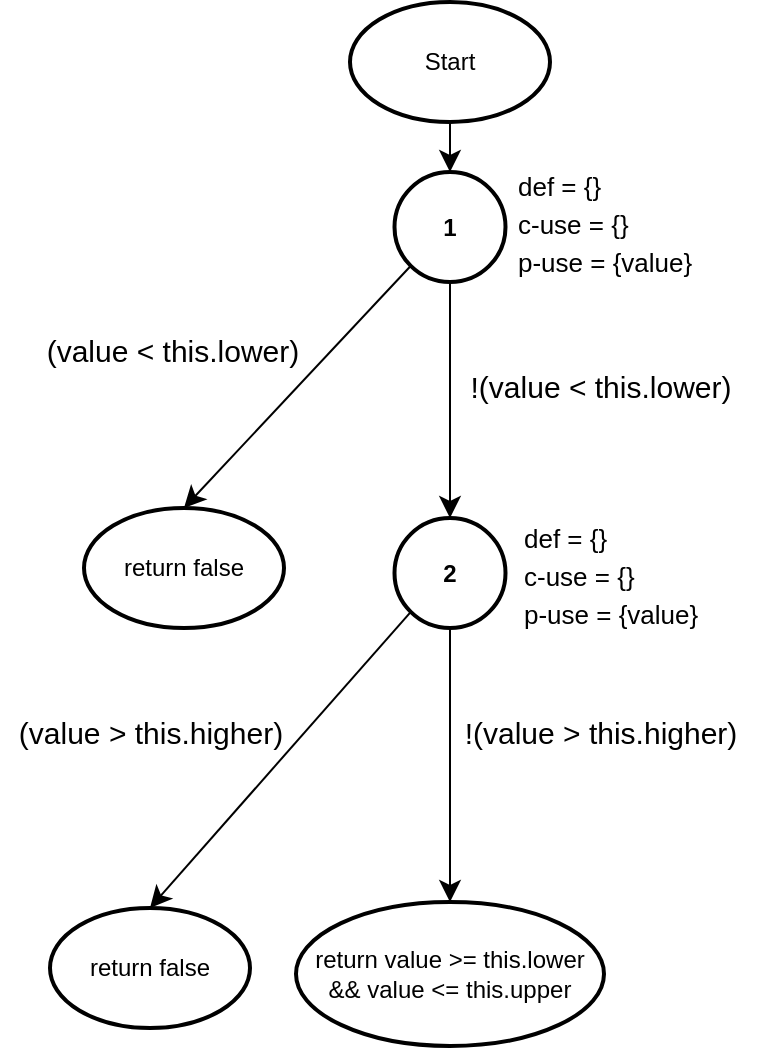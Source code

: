 <mxfile version="23.1.6" type="github">
  <diagram name="Page-1" id="jZ59-puYTv-ilOaDGK4a">
    <mxGraphModel dx="982" dy="1101" grid="0" gridSize="10" guides="1" tooltips="1" connect="1" arrows="1" fold="1" page="0" pageScale="1" pageWidth="850" pageHeight="1100" math="0" shadow="0">
      <root>
        <mxCell id="0" />
        <mxCell id="1" parent="0" />
        <mxCell id="mhdB47ONqchnbGhzyWpB-13" style="edgeStyle=none;curved=1;rounded=0;orthogonalLoop=1;jettySize=auto;html=1;exitX=0.5;exitY=1;exitDx=0;exitDy=0;exitPerimeter=0;fontSize=12;startSize=8;endSize=8;" edge="1" parent="1" source="mhdB47ONqchnbGhzyWpB-1" target="mhdB47ONqchnbGhzyWpB-8">
          <mxGeometry relative="1" as="geometry" />
        </mxCell>
        <mxCell id="mhdB47ONqchnbGhzyWpB-1" value="Start" style="strokeWidth=2;html=1;shape=mxgraph.flowchart.start_1;whiteSpace=wrap;" vertex="1" parent="1">
          <mxGeometry x="116" y="-28" width="100" height="60" as="geometry" />
        </mxCell>
        <mxCell id="mhdB47ONqchnbGhzyWpB-23" style="edgeStyle=none;curved=1;rounded=0;orthogonalLoop=1;jettySize=auto;html=1;exitX=0.5;exitY=1;exitDx=0;exitDy=0;exitPerimeter=0;fontSize=12;startSize=8;endSize=8;" edge="1" parent="1" source="mhdB47ONqchnbGhzyWpB-8" target="mhdB47ONqchnbGhzyWpB-10">
          <mxGeometry relative="1" as="geometry" />
        </mxCell>
        <mxCell id="mhdB47ONqchnbGhzyWpB-8" value="&lt;b&gt;1&lt;/b&gt;" style="strokeWidth=2;html=1;shape=mxgraph.flowchart.start_2;whiteSpace=wrap;" vertex="1" parent="1">
          <mxGeometry x="138.25" y="57" width="55.5" height="55" as="geometry" />
        </mxCell>
        <mxCell id="mhdB47ONqchnbGhzyWpB-10" value="&lt;b&gt;2&lt;/b&gt;" style="strokeWidth=2;html=1;shape=mxgraph.flowchart.start_2;whiteSpace=wrap;" vertex="1" parent="1">
          <mxGeometry x="138.25" y="230" width="55.5" height="55" as="geometry" />
        </mxCell>
        <mxCell id="mhdB47ONqchnbGhzyWpB-11" value="&lt;font style=&quot;font-size: 13px;&quot;&gt;def = {}&lt;br&gt;c-use = {}&lt;br&gt;p-use = {value}&lt;/font&gt;" style="text;html=1;align=left;verticalAlign=middle;whiteSpace=wrap;rounded=0;fontSize=16;" vertex="1" parent="1">
          <mxGeometry x="198" y="57" width="128.25" height="50" as="geometry" />
        </mxCell>
        <mxCell id="mhdB47ONqchnbGhzyWpB-19" style="edgeStyle=none;curved=1;rounded=0;orthogonalLoop=1;jettySize=auto;html=1;exitX=0.145;exitY=0.855;exitDx=0;exitDy=0;exitPerimeter=0;entryX=0.5;entryY=0;entryDx=0;entryDy=0;entryPerimeter=0;fontSize=12;startSize=8;endSize=8;" edge="1" parent="1" source="mhdB47ONqchnbGhzyWpB-8" target="mhdB47ONqchnbGhzyWpB-25">
          <mxGeometry relative="1" as="geometry">
            <mxPoint x="42.453" y="228.975" as="targetPoint" />
          </mxGeometry>
        </mxCell>
        <mxCell id="mhdB47ONqchnbGhzyWpB-21" value="&lt;font style=&quot;font-size: 15px;&quot;&gt;(value &amp;lt; this.lower)&lt;/font&gt;" style="text;html=1;align=center;verticalAlign=middle;resizable=0;points=[];autosize=1;strokeColor=none;fillColor=none;fontSize=16;" vertex="1" parent="1">
          <mxGeometry x="-45.5" y="130.5" width="144" height="31" as="geometry" />
        </mxCell>
        <mxCell id="mhdB47ONqchnbGhzyWpB-22" value="&lt;font style=&quot;font-size: 15px;&quot;&gt;!(value &amp;lt; this.lower)&lt;/font&gt;" style="text;html=1;align=center;verticalAlign=middle;resizable=0;points=[];autosize=1;strokeColor=none;fillColor=none;fontSize=16;" vertex="1" parent="1">
          <mxGeometry x="167" y="148" width="148" height="31" as="geometry" />
        </mxCell>
        <mxCell id="mhdB47ONqchnbGhzyWpB-25" value="return false" style="strokeWidth=2;html=1;shape=mxgraph.flowchart.start_1;whiteSpace=wrap;" vertex="1" parent="1">
          <mxGeometry x="-17" y="225" width="100" height="60" as="geometry" />
        </mxCell>
        <mxCell id="mhdB47ONqchnbGhzyWpB-26" value="&lt;font style=&quot;font-size: 13px;&quot;&gt;def = {}&lt;br&gt;c-use = {}&lt;br&gt;p-use = {value}&lt;/font&gt;" style="text;html=1;align=left;verticalAlign=middle;whiteSpace=wrap;rounded=0;fontSize=16;" vertex="1" parent="1">
          <mxGeometry x="201" y="232.5" width="128.25" height="50" as="geometry" />
        </mxCell>
        <mxCell id="mhdB47ONqchnbGhzyWpB-28" value="return false" style="strokeWidth=2;html=1;shape=mxgraph.flowchart.start_1;whiteSpace=wrap;" vertex="1" parent="1">
          <mxGeometry x="-34" y="425" width="100" height="60" as="geometry" />
        </mxCell>
        <mxCell id="mhdB47ONqchnbGhzyWpB-29" style="edgeStyle=none;curved=1;rounded=0;orthogonalLoop=1;jettySize=auto;html=1;exitX=0.145;exitY=0.855;exitDx=0;exitDy=0;exitPerimeter=0;entryX=0.5;entryY=0;entryDx=0;entryDy=0;entryPerimeter=0;fontSize=12;startSize=8;endSize=8;" edge="1" parent="1" source="mhdB47ONqchnbGhzyWpB-10" target="mhdB47ONqchnbGhzyWpB-28">
          <mxGeometry relative="1" as="geometry" />
        </mxCell>
        <mxCell id="mhdB47ONqchnbGhzyWpB-30" style="edgeStyle=none;curved=1;rounded=0;orthogonalLoop=1;jettySize=auto;html=1;exitX=0.5;exitY=1;exitDx=0;exitDy=0;exitPerimeter=0;fontSize=12;startSize=8;endSize=8;entryX=0.5;entryY=0;entryDx=0;entryDy=0;entryPerimeter=0;" edge="1" parent="1" source="mhdB47ONqchnbGhzyWpB-10" target="mhdB47ONqchnbGhzyWpB-33">
          <mxGeometry relative="1" as="geometry">
            <mxPoint x="221" y="422" as="targetPoint" />
          </mxGeometry>
        </mxCell>
        <mxCell id="mhdB47ONqchnbGhzyWpB-31" value="&lt;font style=&quot;font-size: 15px;&quot;&gt;(value &amp;gt; this.higher)&lt;/font&gt;" style="text;html=1;align=center;verticalAlign=middle;resizable=0;points=[];autosize=1;strokeColor=none;fillColor=none;fontSize=16;" vertex="1" parent="1">
          <mxGeometry x="-59" y="321" width="150" height="31" as="geometry" />
        </mxCell>
        <mxCell id="mhdB47ONqchnbGhzyWpB-32" value="&lt;font style=&quot;font-size: 15px;&quot;&gt;!(value &amp;gt; this.higher)&lt;/font&gt;" style="text;html=1;align=center;verticalAlign=middle;resizable=0;points=[];autosize=1;strokeColor=none;fillColor=none;fontSize=16;" vertex="1" parent="1">
          <mxGeometry x="164" y="321" width="154" height="31" as="geometry" />
        </mxCell>
        <mxCell id="mhdB47ONqchnbGhzyWpB-33" value="return value &amp;gt;= this.lower &amp;amp;&amp;amp; value &amp;lt;= this.upper" style="strokeWidth=2;html=1;shape=mxgraph.flowchart.start_1;whiteSpace=wrap;" vertex="1" parent="1">
          <mxGeometry x="89" y="422" width="154" height="72" as="geometry" />
        </mxCell>
      </root>
    </mxGraphModel>
  </diagram>
</mxfile>
